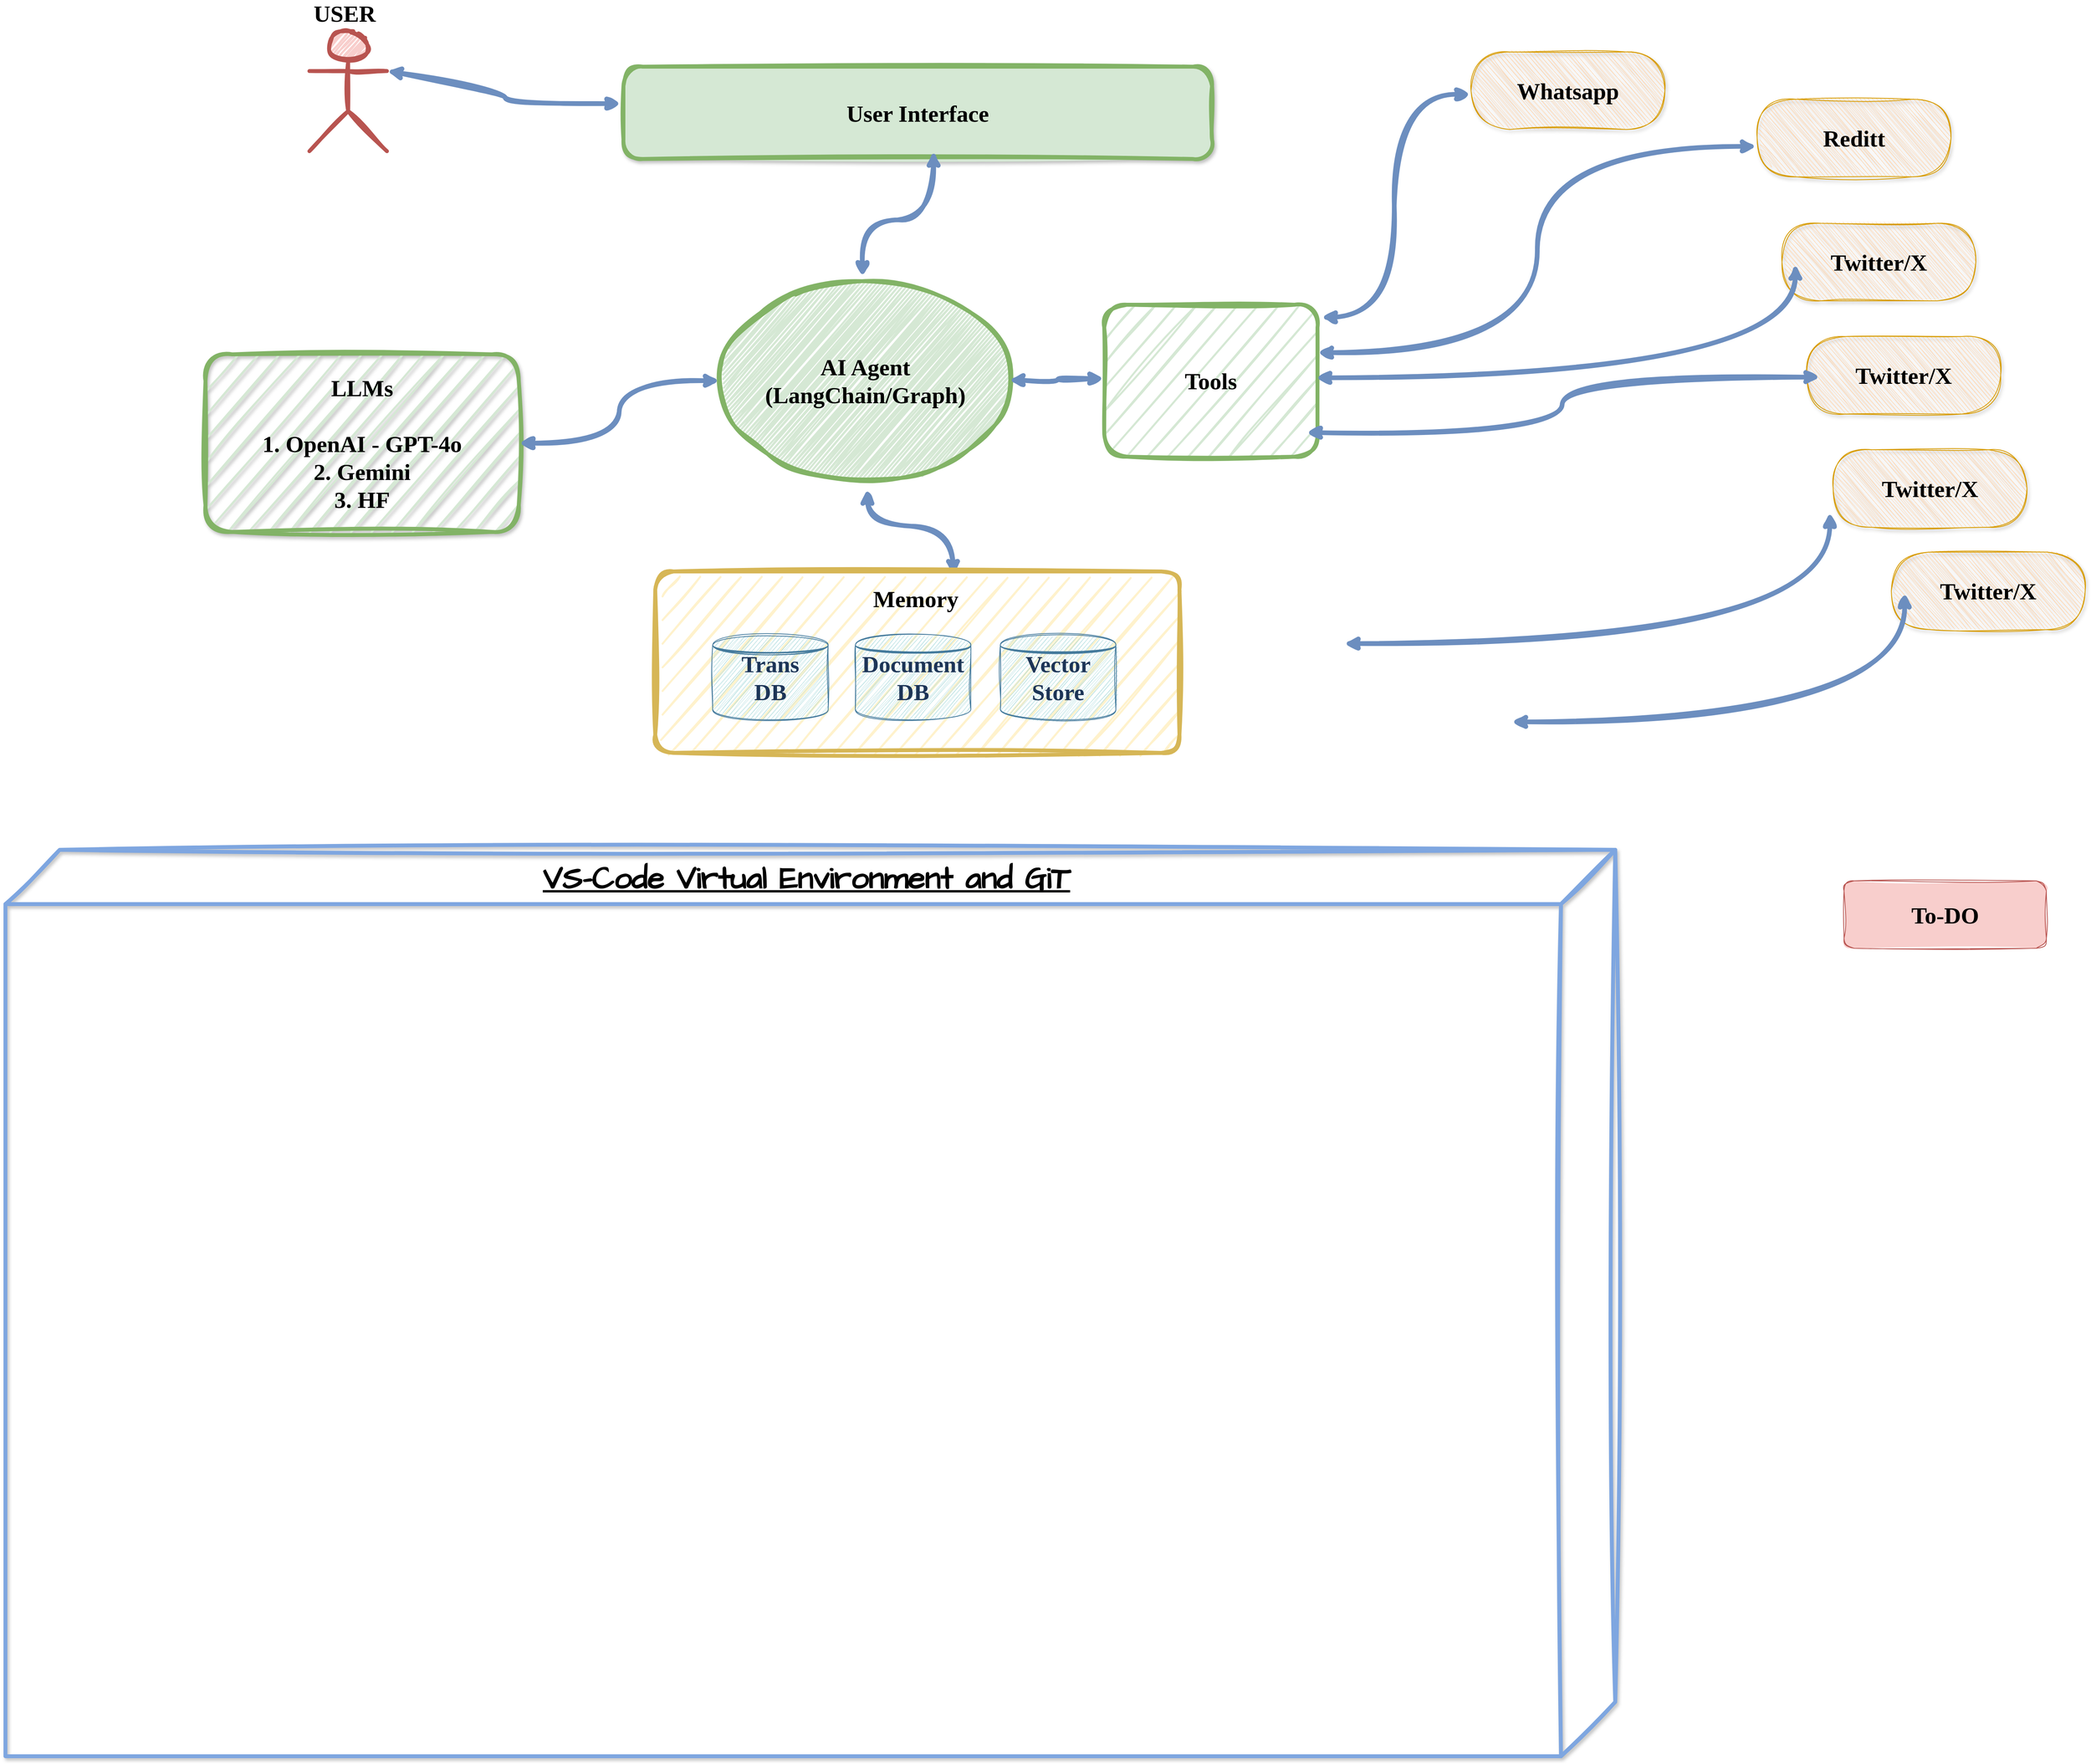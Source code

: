 <mxfile version="26.1.3">
  <diagram name="Page-1" id="c7558073-3199-34d8-9f00-42111426c3f3">
    <mxGraphModel dx="2920" dy="1580" grid="0" gridSize="10" guides="0" tooltips="1" connect="0" arrows="1" fold="1" page="1" pageScale="1" pageWidth="850" pageHeight="1100" background="none" math="0" shadow="0" adaptiveColors="auto">
      <root>
        <object label="" id="0">
          <mxCell />
        </object>
        <mxCell id="1" parent="0" />
        <mxCell id="D7hKkzI2UtDsNL6RZgkP-3" value="&lt;b&gt;&lt;font&gt;&lt;font&gt;Whatsapp&lt;/font&gt;&lt;/font&gt;&lt;/b&gt;" style="whiteSpace=wrap;html=1;rounded=1;arcSize=50;align=center;verticalAlign=middle;strokeWidth=1;autosize=1;spacing=4;treeFolding=1;treeMoving=1;newEdgeStyle={&quot;edgeStyle&quot;:&quot;entityRelationEdgeStyle&quot;,&quot;startArrow&quot;:&quot;none&quot;,&quot;endArrow&quot;:&quot;none&quot;,&quot;segment&quot;:10,&quot;curved&quot;:1,&quot;sourcePerimeterSpacing&quot;:0,&quot;targetPerimeterSpacing&quot;:0};sketch=1;hachureGap=4;jiggle=2;curveFitting=1;fontFamily=Comic Sans MS;fillColor=#FFCE9F;strokeColor=#d79b00;shadow=1;aspect=fixed;flipV=1;fontSize=30;" parent="1" vertex="1">
          <mxGeometry x="1906" y="118" width="250" height="100" as="geometry" />
        </mxCell>
        <mxCell id="BFHTQyS8qlT6twQpDue1-11" value="&lt;b&gt;&lt;font&gt;Twitter/X&lt;/font&gt;&lt;/b&gt;" style="whiteSpace=wrap;html=1;rounded=1;arcSize=50;align=center;verticalAlign=middle;strokeWidth=1;autosize=1;spacing=4;treeFolding=1;treeMoving=1;newEdgeStyle={&quot;edgeStyle&quot;:&quot;entityRelationEdgeStyle&quot;,&quot;startArrow&quot;:&quot;none&quot;,&quot;endArrow&quot;:&quot;none&quot;,&quot;segment&quot;:10,&quot;curved&quot;:1,&quot;sourcePerimeterSpacing&quot;:0,&quot;targetPerimeterSpacing&quot;:0};sketch=1;hachureGap=4;jiggle=2;curveFitting=1;fontFamily=Comic Sans MS;fillColor=#FFCE9F;strokeColor=#d79b00;shadow=1;aspect=fixed;flipV=1;fontSize=30;" vertex="1" parent="1">
          <mxGeometry x="2307" y="339" width="250" height="100" as="geometry" />
        </mxCell>
        <mxCell id="BFHTQyS8qlT6twQpDue1-12" value="&lt;font&gt;Reditt&lt;/font&gt;" style="whiteSpace=wrap;html=1;rounded=1;arcSize=50;align=center;verticalAlign=middle;strokeWidth=1;autosize=1;spacing=4;treeFolding=1;treeMoving=1;newEdgeStyle={&quot;edgeStyle&quot;:&quot;entityRelationEdgeStyle&quot;,&quot;startArrow&quot;:&quot;none&quot;,&quot;endArrow&quot;:&quot;none&quot;,&quot;segment&quot;:10,&quot;curved&quot;:1,&quot;sourcePerimeterSpacing&quot;:0,&quot;targetPerimeterSpacing&quot;:0};sketch=1;hachureGap=4;jiggle=2;curveFitting=1;fontFamily=Comic Sans MS;fillColor=#FFCE9F;strokeColor=#d79b00;shadow=1;fontStyle=1;flipV=1;fontSize=30;" vertex="1" parent="1">
          <mxGeometry x="2275" y="179" width="250" height="100" as="geometry" />
        </mxCell>
        <mxCell id="TeiEiH09iCQTftUvuPfI-24" value="User Interface" style="text;html=1;align=center;verticalAlign=middle;whiteSpace=wrap;rounded=1;fontFamily=Comic Sans MS;fontSize=30;fontStyle=1;fillColor=#d5e8d4;strokeColor=#82b366;fillStyle=solid;shadow=1;labelBackgroundColor=none;arcSize=21;strokeWidth=5;sketch=1;curveFitting=1;jiggle=2;" parent="1" vertex="1">
          <mxGeometry x="813" y="137" width="759" height="119" as="geometry" />
        </mxCell>
        <mxCell id="TeiEiH09iCQTftUvuPfI-31" value="&lt;div&gt;&lt;font&gt;LLMs&lt;/font&gt;&lt;/div&gt;&lt;div&gt;&lt;br&gt;&lt;/div&gt;&lt;div&gt;1. OpenAI - GPT-4o&lt;/div&gt;&lt;div&gt;2. Gemini&lt;/div&gt;&lt;div&gt;3. HF&lt;br&gt;&lt;/div&gt;" style="text;html=1;align=center;verticalAlign=middle;whiteSpace=wrap;rounded=1;fontFamily=Comic Sans MS;fontSize=30;fontStyle=1;fillColor=#d5e8d4;strokeColor=#82b366;fillStyle=auto;shadow=1;labelBackgroundColor=none;sketch=1;curveFitting=1;jiggle=2;strokeWidth=5;imageAspect=1;snapToPoint=0;fixDash=0;metaEdit=1;movableLabel=0;resizeWidth=0;resizeHeight=0;sketchStyle=rough;" parent="1" vertex="1">
          <mxGeometry x="274" y="508" width="404" height="229" as="geometry" />
        </mxCell>
        <mxCell id="TeiEiH09iCQTftUvuPfI-40" value="&lt;font&gt;Tools&lt;/font&gt;" style="text;html=1;align=center;verticalAlign=middle;whiteSpace=wrap;rounded=1;fontFamily=Comic Sans MS;fontSize=30;fontStyle=1;fillColor=#d5e8d4;strokeColor=#82b366;fillStyle=auto;shadow=0;labelBackgroundColor=none;strokeWidth=5;sketch=1;curveFitting=1;jiggle=2;imageAspect=1;snapToPoint=0;fixDash=0;metaEdit=1;movableLabel=0;resizeWidth=0;resizeHeight=0;sketchStyle=rough;" parent="1" vertex="1">
          <mxGeometry x="1433" y="444" width="275" height="196" as="geometry" />
        </mxCell>
        <mxCell id="TeiEiH09iCQTftUvuPfI-46" value="To-DO" style="text;html=1;align=center;verticalAlign=middle;whiteSpace=wrap;rounded=1;fontFamily=Comic Sans MS;fontSize=30;fontStyle=1;fillColor=#f8cecc;strokeColor=#b85450;fillStyle=solid;shadow=0;labelBackgroundColor=none;sketch=1;curveFitting=1;jiggle=2;glass=0;" parent="1" vertex="1">
          <mxGeometry x="2387" y="1187" width="261" height="87" as="geometry" />
        </mxCell>
        <mxCell id="D7hKkzI2UtDsNL6RZgkP-2" value="&lt;div&gt;&lt;font&gt;&lt;b&gt;&lt;font&gt;AI Agent&lt;/font&gt;&lt;/b&gt;&lt;/font&gt;&lt;/div&gt;&lt;div&gt;&lt;font&gt;&lt;b&gt;&lt;font&gt;(LangChain/Graph)&lt;/font&gt;&lt;/b&gt;&lt;/font&gt;&lt;br&gt;&lt;/div&gt;" style="ellipse;whiteSpace=wrap;html=1;align=center;newEdgeStyle={&quot;edgeStyle&quot;:&quot;entityRelationEdgeStyle&quot;,&quot;startArrow&quot;:&quot;none&quot;,&quot;endArrow&quot;:&quot;none&quot;,&quot;segment&quot;:10,&quot;curved&quot;:1,&quot;sourcePerimeterSpacing&quot;:0,&quot;targetPerimeterSpacing&quot;:0};treeFolding=1;treeMoving=1;sketch=1;hachureGap=4;jiggle=2;curveFitting=1;fontFamily=Comic Sans MS;fillColor=#d5e8d4;strokeColor=#82b366;shadow=0;labelBackgroundColor=none;labelBorderColor=none;strokeWidth=5;fontSize=30;" parent="1" vertex="1">
          <mxGeometry x="937" y="413" width="376" height="258" as="geometry" />
        </mxCell>
        <mxCell id="BFHTQyS8qlT6twQpDue1-7" value="" style="endArrow=classic;startArrow=classic;endFill=1;startFill=1;html=1;rounded=0;sketch=1;hachureGap=4;jiggle=2;curveFitting=1;fontFamily=Comic Sans MS;strokeWidth=6;fillColor=#dae8fc;strokeColor=#6c8ebf;flowAnimation=0;exitX=0.568;exitY=0.024;exitDx=0;exitDy=0;exitPerimeter=0;snapToPoint=1;arcSize=50;backgroundOutline=1;sketchStyle=rough;entryX=0.507;entryY=1.041;entryDx=0;entryDy=0;entryPerimeter=0;edgeStyle=orthogonalEdgeStyle;curved=1;fontSize=30;" edge="1" parent="1" source="BFHTQyS8qlT6twQpDue1-8" target="D7hKkzI2UtDsNL6RZgkP-2">
          <mxGeometry width="160" relative="1" as="geometry">
            <mxPoint x="1016.216" y="932.238" as="sourcePoint" />
            <mxPoint x="1046" y="778" as="targetPoint" />
          </mxGeometry>
        </mxCell>
        <mxCell id="BFHTQyS8qlT6twQpDue1-9" value="" style="endArrow=classic;startArrow=classic;endFill=1;startFill=1;html=1;rounded=0;sketch=1;hachureGap=4;jiggle=2;curveFitting=1;fontFamily=Comic Sans MS;strokeWidth=6;fillColor=#dae8fc;strokeColor=#6c8ebf;flowAnimation=0;snapToPoint=1;arcSize=50;backgroundOutline=1;sketchStyle=rough;edgeStyle=orthogonalEdgeStyle;curved=1;fontSize=30;" edge="1" parent="1" source="TeiEiH09iCQTftUvuPfI-31" target="D7hKkzI2UtDsNL6RZgkP-2">
          <mxGeometry width="160" relative="1" as="geometry">
            <mxPoint x="1006" y="859" as="sourcePoint" />
            <mxPoint x="1119" y="628" as="targetPoint" />
          </mxGeometry>
        </mxCell>
        <mxCell id="BFHTQyS8qlT6twQpDue1-10" value="" style="endArrow=classic;startArrow=classic;endFill=1;startFill=1;html=1;rounded=0;sketch=1;hachureGap=4;jiggle=2;curveFitting=1;fontFamily=Comic Sans MS;strokeWidth=6;fillColor=#dae8fc;strokeColor=#6c8ebf;flowAnimation=0;exitX=0.992;exitY=0.497;exitDx=0;exitDy=0;exitPerimeter=0;snapToPoint=1;arcSize=50;backgroundOutline=1;sketchStyle=rough;entryX=-0.001;entryY=0.486;entryDx=0;entryDy=0;entryPerimeter=0;edgeStyle=orthogonalEdgeStyle;curved=1;fontSize=30;" edge="1" parent="1" source="D7hKkzI2UtDsNL6RZgkP-2" target="TeiEiH09iCQTftUvuPfI-40">
          <mxGeometry width="160" relative="1" as="geometry">
            <mxPoint x="1105" y="892" as="sourcePoint" />
            <mxPoint x="1322" y="669" as="targetPoint" />
          </mxGeometry>
        </mxCell>
        <mxCell id="BFHTQyS8qlT6twQpDue1-13" value="" style="endArrow=classic;startArrow=classic;endFill=1;startFill=1;html=1;rounded=0;sketch=1;hachureGap=4;jiggle=2;curveFitting=1;fontFamily=Comic Sans MS;strokeWidth=6;fillColor=#dae8fc;strokeColor=#6c8ebf;flowAnimation=0;snapToPoint=1;arcSize=50;backgroundOutline=1;sketchStyle=rough;edgeStyle=orthogonalEdgeStyle;curved=1;entryX=-0.001;entryY=0.453;entryDx=0;entryDy=0;entryPerimeter=0;exitX=1.017;exitY=0.083;exitDx=0;exitDy=0;exitPerimeter=0;fontSize=30;" edge="1" parent="1" source="TeiEiH09iCQTftUvuPfI-40" target="D7hKkzI2UtDsNL6RZgkP-3">
          <mxGeometry width="160" relative="1" as="geometry">
            <mxPoint x="1699" y="671" as="sourcePoint" />
            <mxPoint x="2418" y="154" as="targetPoint" />
          </mxGeometry>
        </mxCell>
        <mxCell id="BFHTQyS8qlT6twQpDue1-14" value="" style="endArrow=classic;startArrow=classic;endFill=1;startFill=1;html=1;rounded=0;sketch=1;hachureGap=4;jiggle=2;curveFitting=1;fontFamily=Comic Sans MS;strokeWidth=6;fillColor=#dae8fc;strokeColor=#6c8ebf;flowAnimation=0;snapToPoint=1;arcSize=50;backgroundOutline=1;sketchStyle=rough;edgeStyle=orthogonalEdgeStyle;curved=1;exitX=0.991;exitY=0.481;exitDx=0;exitDy=0;exitPerimeter=0;entryX=0.069;entryY=0.476;entryDx=0;entryDy=0;entryPerimeter=0;fontSize=30;" edge="1" parent="1" source="TeiEiH09iCQTftUvuPfI-40" target="BFHTQyS8qlT6twQpDue1-11">
          <mxGeometry width="160" relative="1" as="geometry">
            <mxPoint x="2215" y="806" as="sourcePoint" />
            <mxPoint x="2752" y="498" as="targetPoint" />
          </mxGeometry>
        </mxCell>
        <mxCell id="BFHTQyS8qlT6twQpDue1-15" value="" style="endArrow=classic;startArrow=classic;endFill=1;startFill=1;html=1;rounded=0;sketch=1;hachureGap=4;jiggle=2;curveFitting=1;fontFamily=Comic Sans MS;strokeWidth=6;fillColor=#dae8fc;strokeColor=#6c8ebf;flowAnimation=0;snapToPoint=1;arcSize=50;backgroundOutline=1;sketchStyle=rough;edgeStyle=orthogonalEdgeStyle;curved=1;exitX=0.999;exitY=0.315;exitDx=0;exitDy=0;exitPerimeter=0;entryX=-0.003;entryY=0.392;entryDx=0;entryDy=0;entryPerimeter=0;fontSize=30;" edge="1" parent="1" source="TeiEiH09iCQTftUvuPfI-40" target="BFHTQyS8qlT6twQpDue1-12">
          <mxGeometry width="160" relative="1" as="geometry">
            <mxPoint x="2106" y="618" as="sourcePoint" />
            <mxPoint x="2733" y="395" as="targetPoint" />
          </mxGeometry>
        </mxCell>
        <mxCell id="BFHTQyS8qlT6twQpDue1-16" value="" style="endArrow=classic;startArrow=classic;endFill=1;startFill=1;html=1;rounded=0;sketch=1;hachureGap=4;jiggle=2;curveFitting=1;fontFamily=Comic Sans MS;strokeWidth=6;fillColor=#dae8fc;strokeColor=#6c8ebf;flowAnimation=0;exitX=0.527;exitY=0.913;exitDx=0;exitDy=0;exitPerimeter=0;snapToPoint=1;arcSize=50;backgroundOutline=1;sketchStyle=rough;edgeStyle=orthogonalEdgeStyle;curved=1;entryX=0.49;entryY=-0.019;entryDx=0;entryDy=0;entryPerimeter=0;fontSize=30;" edge="1" parent="1" source="TeiEiH09iCQTftUvuPfI-24" target="D7hKkzI2UtDsNL6RZgkP-2">
          <mxGeometry width="160" relative="1" as="geometry">
            <mxPoint x="679" y="687" as="sourcePoint" />
            <mxPoint x="1448" y="419" as="targetPoint" />
          </mxGeometry>
        </mxCell>
        <mxCell id="BFHTQyS8qlT6twQpDue1-24" value="&lt;b&gt;&lt;font&gt;Twitter/X&lt;/font&gt;&lt;/b&gt;" style="whiteSpace=wrap;html=1;rounded=1;arcSize=50;align=center;verticalAlign=middle;strokeWidth=1;autosize=1;spacing=4;treeFolding=1;treeMoving=1;newEdgeStyle={&quot;edgeStyle&quot;:&quot;entityRelationEdgeStyle&quot;,&quot;startArrow&quot;:&quot;none&quot;,&quot;endArrow&quot;:&quot;none&quot;,&quot;segment&quot;:10,&quot;curved&quot;:1,&quot;sourcePerimeterSpacing&quot;:0,&quot;targetPerimeterSpacing&quot;:0};sketch=1;hachureGap=4;jiggle=2;curveFitting=1;fontFamily=Comic Sans MS;fillColor=#FFCE9F;strokeColor=#d79b00;shadow=1;aspect=fixed;flipV=1;fontSize=30;" vertex="1" parent="1">
          <mxGeometry x="2339" y="485" width="250" height="100" as="geometry" />
        </mxCell>
        <mxCell id="BFHTQyS8qlT6twQpDue1-25" value="" style="endArrow=classic;startArrow=classic;endFill=1;startFill=1;html=1;rounded=0;sketch=1;hachureGap=4;jiggle=2;curveFitting=1;fontFamily=Comic Sans MS;strokeWidth=6;fillColor=#dae8fc;strokeColor=#6c8ebf;flowAnimation=0;snapToPoint=1;arcSize=50;backgroundOutline=1;sketchStyle=rough;edgeStyle=orthogonalEdgeStyle;curved=1;exitX=0.947;exitY=0.842;exitDx=0;exitDy=0;exitPerimeter=0;entryX=0.069;entryY=0.476;entryDx=0;entryDy=0;entryPerimeter=0;fontSize=30;" edge="1" parent="1" target="BFHTQyS8qlT6twQpDue1-24" source="TeiEiH09iCQTftUvuPfI-40">
          <mxGeometry width="160" relative="1" as="geometry">
            <mxPoint x="1849" y="704" as="sourcePoint" />
            <mxPoint x="2784" y="644" as="targetPoint" />
          </mxGeometry>
        </mxCell>
        <mxCell id="BFHTQyS8qlT6twQpDue1-26" value="&lt;b&gt;&lt;font&gt;Twitter/X&lt;/font&gt;&lt;/b&gt;" style="whiteSpace=wrap;html=1;rounded=1;arcSize=50;align=center;verticalAlign=middle;strokeWidth=1;autosize=1;spacing=4;treeFolding=1;treeMoving=1;newEdgeStyle={&quot;edgeStyle&quot;:&quot;entityRelationEdgeStyle&quot;,&quot;startArrow&quot;:&quot;none&quot;,&quot;endArrow&quot;:&quot;none&quot;,&quot;segment&quot;:10,&quot;curved&quot;:1,&quot;sourcePerimeterSpacing&quot;:0,&quot;targetPerimeterSpacing&quot;:0};sketch=1;hachureGap=4;jiggle=2;curveFitting=1;fontFamily=Comic Sans MS;fillColor=#FFCE9F;strokeColor=#d79b00;shadow=1;aspect=fixed;flipV=1;fontSize=30;" vertex="1" parent="1">
          <mxGeometry x="2373" y="631" width="250" height="100" as="geometry" />
        </mxCell>
        <mxCell id="BFHTQyS8qlT6twQpDue1-27" value="" style="endArrow=classic;startArrow=classic;endFill=1;startFill=1;html=1;rounded=0;sketch=1;hachureGap=4;jiggle=2;curveFitting=1;fontFamily=Comic Sans MS;strokeWidth=6;fillColor=#dae8fc;strokeColor=#6c8ebf;flowAnimation=0;snapToPoint=1;arcSize=50;backgroundOutline=1;sketchStyle=rough;edgeStyle=orthogonalEdgeStyle;curved=1;exitX=0.961;exitY=0.713;exitDx=0;exitDy=0;exitPerimeter=0;entryX=-0.017;entryY=0.194;entryDx=0;entryDy=0;entryPerimeter=0;fontSize=30;" edge="1" parent="1" target="BFHTQyS8qlT6twQpDue1-26">
          <mxGeometry width="160" relative="1" as="geometry">
            <mxPoint x="1742" y="881" as="sourcePoint" />
            <mxPoint x="2244.765" y="689.704" as="targetPoint" />
          </mxGeometry>
        </mxCell>
        <mxCell id="BFHTQyS8qlT6twQpDue1-29" value="&lt;b&gt;&lt;font&gt;Twitter/X&lt;/font&gt;&lt;/b&gt;" style="whiteSpace=wrap;html=1;rounded=1;arcSize=50;align=center;verticalAlign=middle;strokeWidth=1;autosize=1;spacing=4;treeFolding=1;treeMoving=1;newEdgeStyle={&quot;edgeStyle&quot;:&quot;entityRelationEdgeStyle&quot;,&quot;startArrow&quot;:&quot;none&quot;,&quot;endArrow&quot;:&quot;none&quot;,&quot;segment&quot;:10,&quot;curved&quot;:1,&quot;sourcePerimeterSpacing&quot;:0,&quot;targetPerimeterSpacing&quot;:0};sketch=1;hachureGap=4;jiggle=2;curveFitting=1;fontFamily=Comic Sans MS;fillColor=#FFCE9F;strokeColor=#d79b00;shadow=1;aspect=fixed;flipV=1;fontSize=30;" vertex="1" parent="1">
          <mxGeometry x="2448" y="763" width="250" height="100" as="geometry" />
        </mxCell>
        <mxCell id="BFHTQyS8qlT6twQpDue1-30" value="" style="endArrow=classic;startArrow=classic;endFill=1;startFill=1;html=1;rounded=0;sketch=1;hachureGap=4;jiggle=2;curveFitting=1;fontFamily=Comic Sans MS;strokeWidth=6;fillColor=#dae8fc;strokeColor=#6c8ebf;flowAnimation=0;snapToPoint=1;arcSize=50;backgroundOutline=1;sketchStyle=rough;edgeStyle=orthogonalEdgeStyle;curved=1;exitX=0.961;exitY=0.713;exitDx=0;exitDy=0;exitPerimeter=0;entryX=0.069;entryY=0.476;entryDx=0;entryDy=0;entryPerimeter=0;fontSize=30;" edge="1" parent="1" target="BFHTQyS8qlT6twQpDue1-29">
          <mxGeometry width="160" relative="1" as="geometry">
            <mxPoint x="1958" y="982" as="sourcePoint" />
            <mxPoint x="2893" y="922" as="targetPoint" />
          </mxGeometry>
        </mxCell>
        <mxCell id="BFHTQyS8qlT6twQpDue1-32" value="" style="group;fontFamily=Comic Sans MS;fontSize=30;" vertex="1" connectable="0" parent="1">
          <mxGeometry x="852" y="706" width="676" height="275" as="geometry" />
        </mxCell>
        <object label="Memory" id="BFHTQyS8qlT6twQpDue1-8">
          <mxCell style="text;html=1;align=center;verticalAlign=middle;whiteSpace=wrap;rounded=1;fontFamily=Comic Sans MS;fontSize=30;fontStyle=1;fillColor=#fff2cc;strokeColor=#d6b656;fillStyle=auto;shadow=0;labelBackgroundColor=none;sketch=1;curveFitting=1;jiggle=2;imageVerticalAlign=middle;imageAlign=left;arcSize=10;snapToPoint=0;metaEdit=1;backgroundOutline=1;movableLabel=1;sketchStyle=rough;shadowOpacity=50;gradientColor=none;strokeWidth=5;" vertex="1" parent="BFHTQyS8qlT6twQpDue1-32">
            <mxGeometry x="2" y="82" width="676" height="234" as="geometry">
              <mxPoint x="-2" y="-82" as="offset" />
            </mxGeometry>
          </mxCell>
        </object>
        <mxCell id="BFHTQyS8qlT6twQpDue1-31" value="" style="group;fontFamily=Comic Sans MS;fontSize=30;" vertex="1" connectable="0" parent="BFHTQyS8qlT6twQpDue1-32">
          <mxGeometry x="76" y="162" width="520" height="113" as="geometry" />
        </mxCell>
        <mxCell id="TeiEiH09iCQTftUvuPfI-38" value="" style="group;rounded=0;labelBackgroundColor=none;fontColor=#1D3557;sketch=1;curveFitting=1;jiggle=2;fontSize=30;fontStyle=1;fontFamily=Comic Sans MS;" parent="BFHTQyS8qlT6twQpDue1-31" vertex="1" connectable="0">
          <mxGeometry width="149" height="113" as="geometry" />
        </mxCell>
        <mxCell id="TeiEiH09iCQTftUvuPfI-33" value="" style="shape=datastore;whiteSpace=wrap;html=1;hachureGap=4;strokeColor=#457B9D;fontFamily=Comic Sans MS;fontColor=#1D3557;fillColor=#A8DADC;labelBackgroundColor=none;sketch=1;curveFitting=1;jiggle=2;rounded=0;fontSize=30;fontStyle=1" parent="TeiEiH09iCQTftUvuPfI-38" vertex="1">
          <mxGeometry y="1.123" width="149" height="110.755" as="geometry" />
        </mxCell>
        <mxCell id="TeiEiH09iCQTftUvuPfI-37" value="Trans DB" style="text;html=1;align=center;verticalAlign=middle;whiteSpace=wrap;rounded=0;fontFamily=Comic Sans MS;strokeColor=none;fontSize=30;fontStyle=1;labelBackgroundColor=none;fontColor=#1D3557;sketch=1;curveFitting=1;jiggle=2;" parent="TeiEiH09iCQTftUvuPfI-38" vertex="1">
          <mxGeometry x="31.368" y="5.987" width="87.047" height="101.026" as="geometry" />
        </mxCell>
        <mxCell id="BFHTQyS8qlT6twQpDue1-17" value="" style="group;rounded=0;labelBackgroundColor=none;fontColor=#1D3557;sketch=1;curveFitting=1;jiggle=2;fontSize=30;fontStyle=1;fontFamily=Comic Sans MS;" vertex="1" connectable="0" parent="BFHTQyS8qlT6twQpDue1-31">
          <mxGeometry x="184" width="149" height="113" as="geometry" />
        </mxCell>
        <mxCell id="BFHTQyS8qlT6twQpDue1-18" value="" style="shape=datastore;whiteSpace=wrap;html=1;hachureGap=4;strokeColor=#457B9D;fontFamily=Comic Sans MS;fontColor=#1D3557;fillColor=#A8DADC;labelBackgroundColor=none;sketch=1;curveFitting=1;jiggle=2;rounded=0;fontSize=30;fontStyle=1" vertex="1" parent="BFHTQyS8qlT6twQpDue1-17">
          <mxGeometry y="1.123" width="149" height="110.755" as="geometry" />
        </mxCell>
        <mxCell id="BFHTQyS8qlT6twQpDue1-19" value="&lt;div&gt;Document&lt;/div&gt;&lt;div&gt;DB&lt;/div&gt;" style="text;html=1;align=center;verticalAlign=middle;whiteSpace=wrap;rounded=0;fontFamily=Comic Sans MS;strokeColor=none;fontSize=30;fontStyle=1;labelBackgroundColor=none;fontColor=#1D3557;sketch=1;curveFitting=1;jiggle=2;" vertex="1" parent="BFHTQyS8qlT6twQpDue1-17">
          <mxGeometry x="31.368" y="5.987" width="87.047" height="101.026" as="geometry" />
        </mxCell>
        <mxCell id="BFHTQyS8qlT6twQpDue1-20" value="" style="group;rounded=0;labelBackgroundColor=none;fontColor=#1D3557;sketch=1;curveFitting=1;jiggle=2;fontSize=30;fontStyle=1;fontFamily=Comic Sans MS;" vertex="1" connectable="0" parent="BFHTQyS8qlT6twQpDue1-31">
          <mxGeometry x="371" width="149" height="113" as="geometry" />
        </mxCell>
        <mxCell id="BFHTQyS8qlT6twQpDue1-21" value="" style="shape=datastore;whiteSpace=wrap;html=1;hachureGap=4;strokeColor=#457B9D;fontFamily=Comic Sans MS;fontColor=#1D3557;fillColor=#A8DADC;labelBackgroundColor=none;sketch=1;curveFitting=1;jiggle=2;rounded=0;fontSize=30;fontStyle=1" vertex="1" parent="BFHTQyS8qlT6twQpDue1-20">
          <mxGeometry y="1.123" width="149" height="110.755" as="geometry" />
        </mxCell>
        <mxCell id="BFHTQyS8qlT6twQpDue1-22" value="Vector Store" style="text;html=1;align=center;verticalAlign=middle;whiteSpace=wrap;rounded=0;fontFamily=Comic Sans MS;strokeColor=none;fontSize=30;fontStyle=1;labelBackgroundColor=none;fontColor=#1D3557;sketch=1;curveFitting=1;jiggle=2;" vertex="1" parent="BFHTQyS8qlT6twQpDue1-20">
          <mxGeometry x="31.368" y="5.987" width="87.047" height="101.026" as="geometry" />
        </mxCell>
        <mxCell id="BFHTQyS8qlT6twQpDue1-33" value="&lt;font&gt;USER&lt;/font&gt;" style="shape=umlActor;verticalLabelPosition=bottom;verticalAlign=top;html=1;sketch=1;hachureGap=4;jiggle=2;curveFitting=1;fontFamily=Comic Sans MS;strokeWidth=5;fillColor=#f8cecc;strokeColor=#b85450;fixDash=0;movableLabel=1;fontStyle=1;fontSize=30;" vertex="1" parent="1">
          <mxGeometry x="408" y="91" width="100" height="155" as="geometry">
            <mxPoint x="-5" y="-202" as="offset" />
          </mxGeometry>
        </mxCell>
        <mxCell id="BFHTQyS8qlT6twQpDue1-34" value="" style="endArrow=classic;startArrow=classic;endFill=1;startFill=1;html=1;rounded=0;sketch=1;hachureGap=4;jiggle=2;curveFitting=1;fontFamily=Comic Sans MS;strokeWidth=6;fillColor=#dae8fc;strokeColor=#6c8ebf;flowAnimation=0;exitX=-0.004;exitY=0.4;exitDx=0;exitDy=0;exitPerimeter=0;snapToPoint=1;arcSize=50;backgroundOutline=1;sketchStyle=rough;edgeStyle=orthogonalEdgeStyle;curved=1;fontSize=30;" edge="1" parent="1" source="TeiEiH09iCQTftUvuPfI-24" target="BFHTQyS8qlT6twQpDue1-33">
          <mxGeometry width="160" relative="1" as="geometry">
            <mxPoint x="1020" y="215" as="sourcePoint" />
            <mxPoint x="928" y="377" as="targetPoint" />
          </mxGeometry>
        </mxCell>
        <mxCell id="BFHTQyS8qlT6twQpDue1-35" value="&lt;div align=&quot;center&quot;&gt;&lt;b&gt;&lt;font style=&quot;font-size: 40px;&quot;&gt;VS-Code Virtual Environment and GiT&lt;/font&gt;&lt;/b&gt;&lt;/div&gt;" style="verticalAlign=top;align=center;spacingTop=8;spacingLeft=2;spacingRight=12;shape=cube;size=70;direction=south;fontStyle=4;html=1;whiteSpace=wrap;sketch=1;hachureGap=4;jiggle=2;curveFitting=1;fontFamily=Architects Daughter;fontSource=https%3A%2F%2Ffonts.googleapis.com%2Fcss%3Ffamily%3DArchitects%2BDaughter;fillColor=none;fontSize=30;strokeWidth=5;strokeColor=#7EA6E0;shadow=1;perimeterSpacing=0;noLabel=0;container=0;metaEdit=1;movableLabel=0;treeFolding=0;sketchStyle=rough;" vertex="1" parent="1">
          <mxGeometry x="16" y="1147" width="2076" height="1169" as="geometry" />
        </mxCell>
      </root>
    </mxGraphModel>
  </diagram>
</mxfile>
